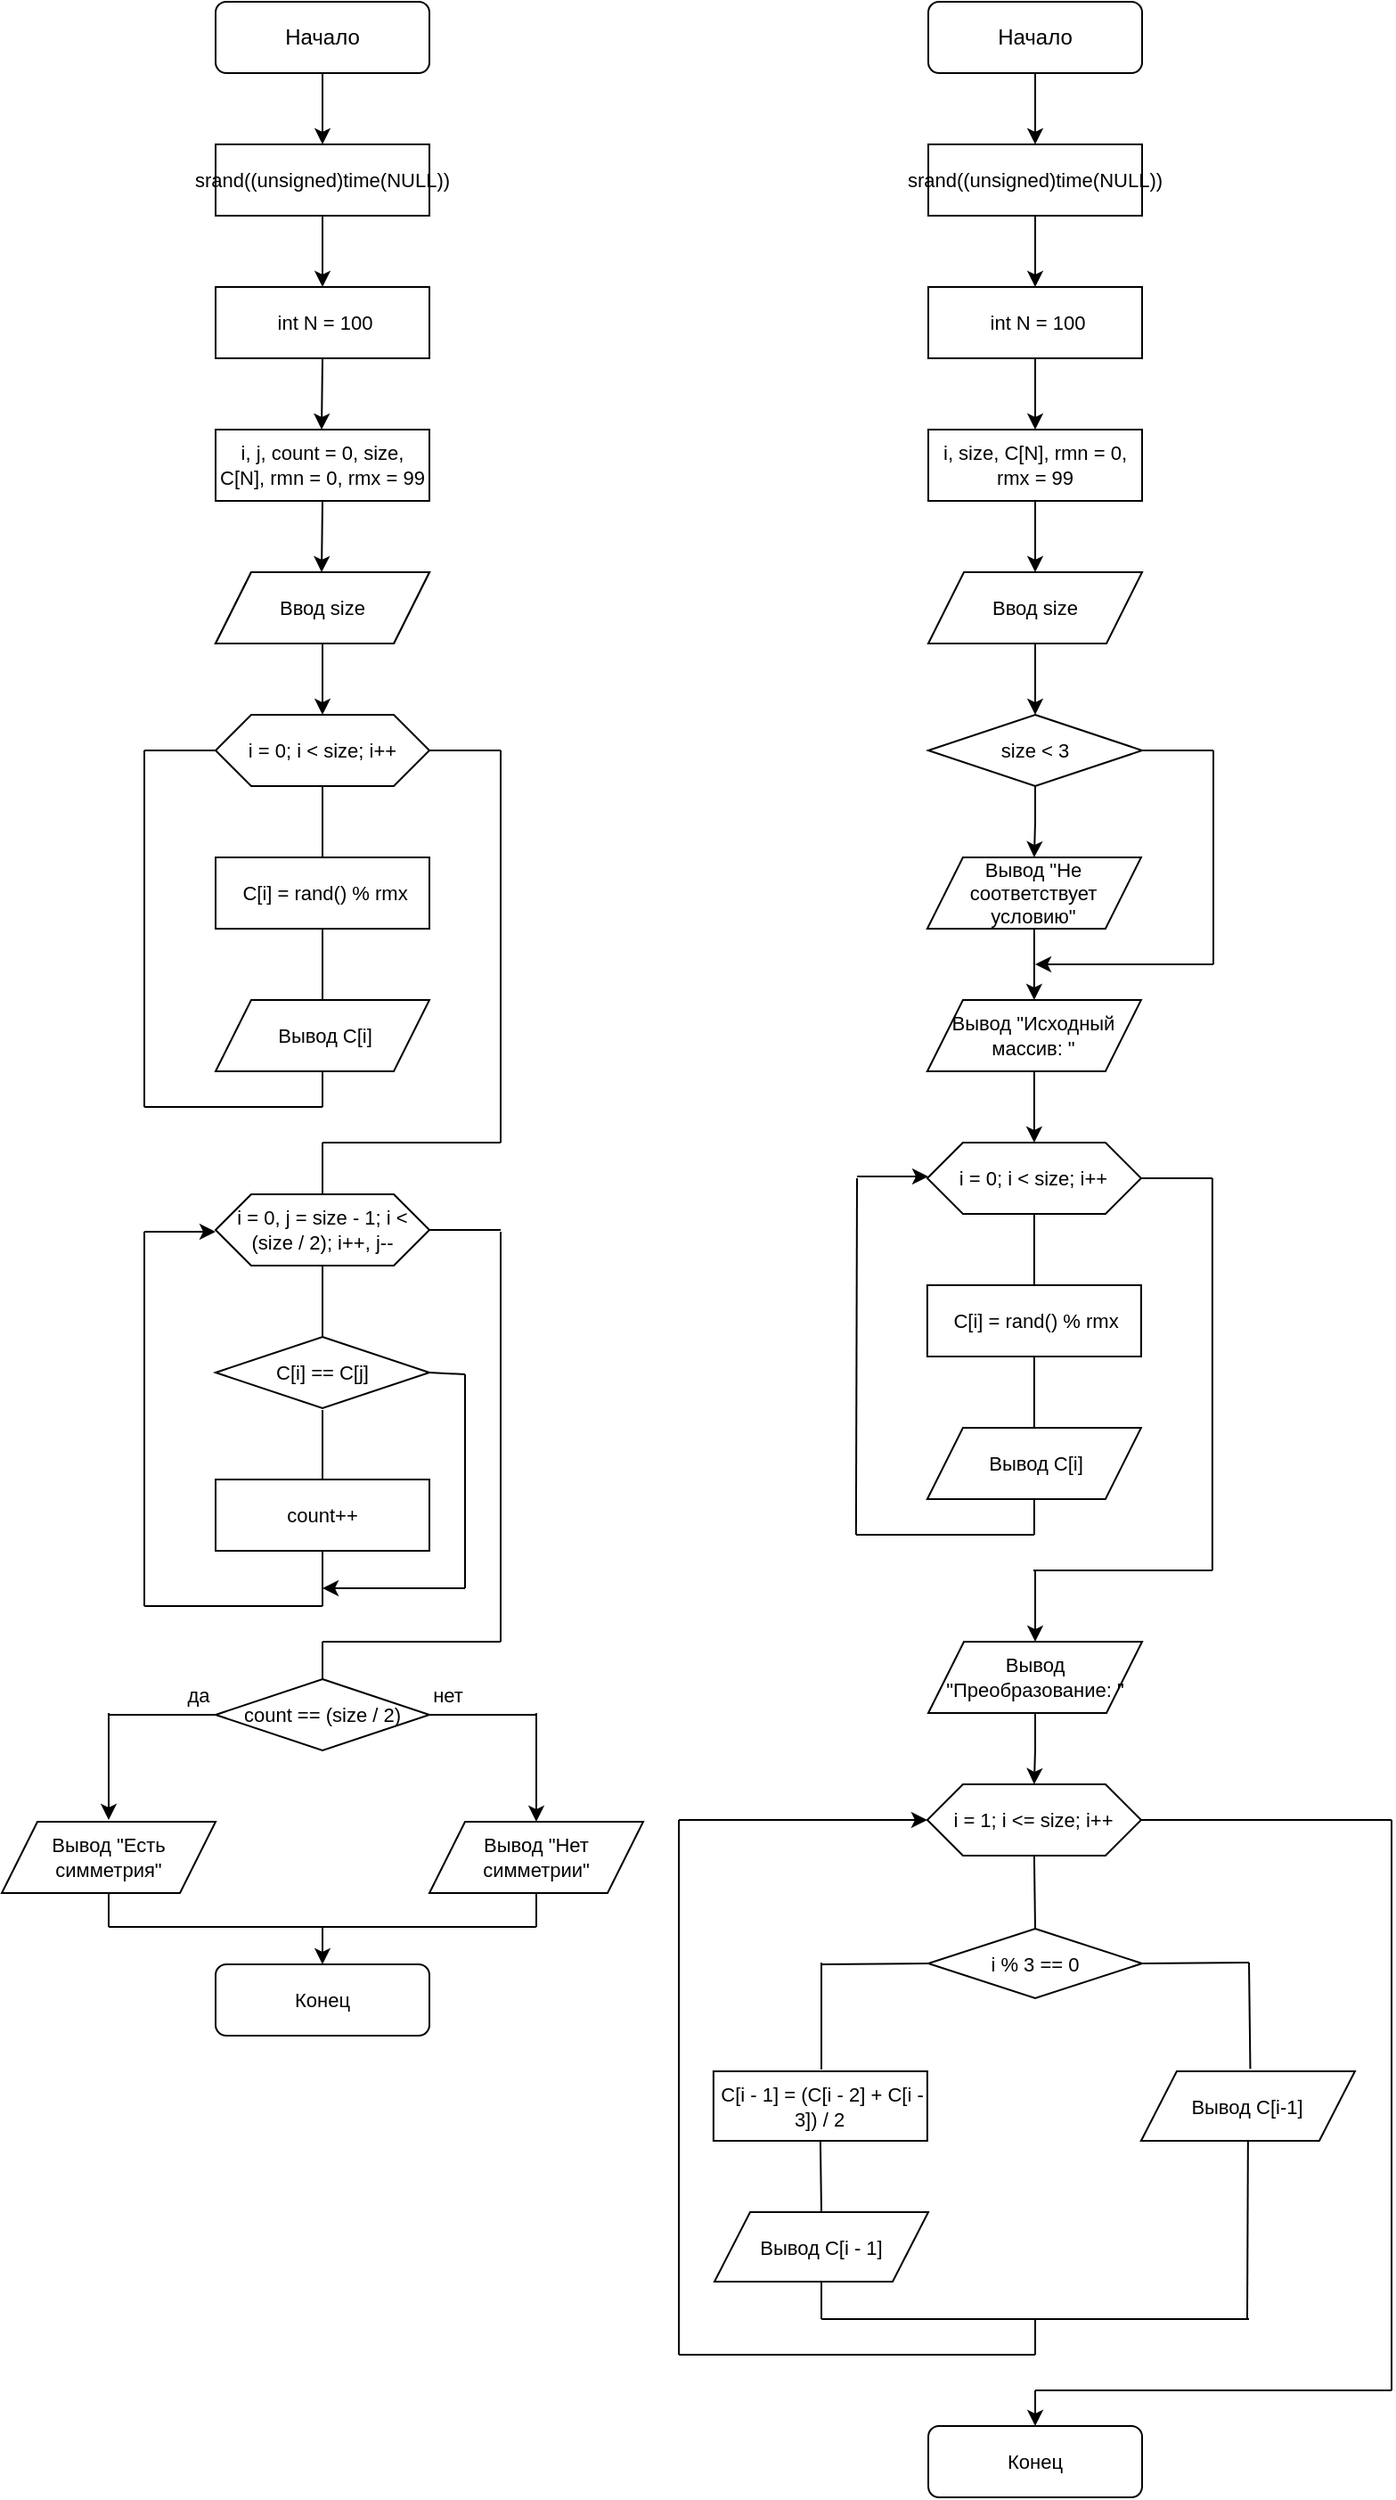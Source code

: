 <mxfile version="20.2.3" type="device"><diagram id="C5RBs43oDa-KdzZeNtuy" name="Page-1"><mxGraphModel dx="1955" dy="1348" grid="1" gridSize="10" guides="1" tooltips="1" connect="1" arrows="1" fold="1" page="1" pageScale="1" pageWidth="827" pageHeight="1169" math="0" shadow="0"><root><mxCell id="WIyWlLk6GJQsqaUBKTNV-0"/><mxCell id="WIyWlLk6GJQsqaUBKTNV-1" parent="WIyWlLk6GJQsqaUBKTNV-0"/><mxCell id="FOZufsqzIyTVOdqUhgs0-3" style="edgeStyle=orthogonalEdgeStyle;rounded=0;orthogonalLoop=1;jettySize=auto;html=1;exitX=0.5;exitY=1;exitDx=0;exitDy=0;entryX=0.5;entryY=0;entryDx=0;entryDy=0;fontSize=11;" parent="WIyWlLk6GJQsqaUBKTNV-1" source="FOZufsqzIyTVOdqUhgs0-0" target="FOZufsqzIyTVOdqUhgs0-1" edge="1"><mxGeometry relative="1" as="geometry"/></mxCell><mxCell id="FOZufsqzIyTVOdqUhgs0-0" value="Начало" style="rounded=1;whiteSpace=wrap;html=1;" parent="WIyWlLk6GJQsqaUBKTNV-1" vertex="1"><mxGeometry x="160" y="40" width="120" height="40" as="geometry"/></mxCell><mxCell id="FOZufsqzIyTVOdqUhgs0-2" style="edgeStyle=orthogonalEdgeStyle;rounded=0;orthogonalLoop=1;jettySize=auto;html=1;exitX=0.5;exitY=1;exitDx=0;exitDy=0;fontSize=11;" parent="WIyWlLk6GJQsqaUBKTNV-1" source="FOZufsqzIyTVOdqUhgs0-1" edge="1"><mxGeometry relative="1" as="geometry"><mxPoint x="220" y="200" as="targetPoint"/></mxGeometry></mxCell><mxCell id="FOZufsqzIyTVOdqUhgs0-1" value="&lt;div style=&quot;text-align: justify; font-size: 11px;&quot;&gt;&lt;font style=&quot;font-size: 11px;&quot;&gt;&amp;nbsp; &amp;nbsp; &lt;/font&gt;&lt;font style=&quot;font-size: 11px;&quot;&gt;srand((unsigned)time(NULL))&lt;/font&gt;&lt;/div&gt;&lt;div style=&quot;text-align: justify; font-size: 11px;&quot;&gt;&lt;br&gt;&lt;/div&gt;" style="rounded=0;whiteSpace=wrap;html=1;" parent="WIyWlLk6GJQsqaUBKTNV-1" vertex="1"><mxGeometry x="160" y="120" width="120" height="40" as="geometry"/></mxCell><mxCell id="FOZufsqzIyTVOdqUhgs0-6" style="edgeStyle=orthogonalEdgeStyle;rounded=0;orthogonalLoop=1;jettySize=auto;html=1;exitX=0.5;exitY=1;exitDx=0;exitDy=0;fontSize=11;" parent="WIyWlLk6GJQsqaUBKTNV-1" source="FOZufsqzIyTVOdqUhgs0-5" edge="1"><mxGeometry relative="1" as="geometry"><mxPoint x="219.5" y="280" as="targetPoint"/></mxGeometry></mxCell><mxCell id="FOZufsqzIyTVOdqUhgs0-5" value="&amp;nbsp;int N = 100" style="rounded=0;whiteSpace=wrap;html=1;fontSize=11;" parent="WIyWlLk6GJQsqaUBKTNV-1" vertex="1"><mxGeometry x="160" y="200" width="120" height="40" as="geometry"/></mxCell><mxCell id="FOZufsqzIyTVOdqUhgs0-8" style="edgeStyle=orthogonalEdgeStyle;rounded=0;orthogonalLoop=1;jettySize=auto;html=1;exitX=0.5;exitY=1;exitDx=0;exitDy=0;fontSize=11;" parent="WIyWlLk6GJQsqaUBKTNV-1" source="FOZufsqzIyTVOdqUhgs0-7" edge="1"><mxGeometry relative="1" as="geometry"><mxPoint x="219.5" y="360" as="targetPoint"/></mxGeometry></mxCell><mxCell id="FOZufsqzIyTVOdqUhgs0-7" value="i, j, count = 0, size, C[N], rmn = 0, rmx = 99" style="rounded=0;whiteSpace=wrap;html=1;fontSize=11;" parent="WIyWlLk6GJQsqaUBKTNV-1" vertex="1"><mxGeometry x="160" y="280" width="120" height="40" as="geometry"/></mxCell><mxCell id="FOZufsqzIyTVOdqUhgs0-12" style="edgeStyle=orthogonalEdgeStyle;rounded=0;orthogonalLoop=1;jettySize=auto;html=1;exitX=0.5;exitY=1;exitDx=0;exitDy=0;fontSize=11;" parent="WIyWlLk6GJQsqaUBKTNV-1" source="FOZufsqzIyTVOdqUhgs0-11" edge="1"><mxGeometry relative="1" as="geometry"><mxPoint x="220" y="440" as="targetPoint"/></mxGeometry></mxCell><mxCell id="FOZufsqzIyTVOdqUhgs0-11" value="Ввод size" style="shape=parallelogram;perimeter=parallelogramPerimeter;whiteSpace=wrap;html=1;fixedSize=1;fontSize=11;" parent="WIyWlLk6GJQsqaUBKTNV-1" vertex="1"><mxGeometry x="160" y="360" width="120" height="40" as="geometry"/></mxCell><mxCell id="FOZufsqzIyTVOdqUhgs0-13" value="i = 0; i &amp;lt; size; i++" style="shape=hexagon;perimeter=hexagonPerimeter2;whiteSpace=wrap;html=1;fixedSize=1;fontSize=11;" parent="WIyWlLk6GJQsqaUBKTNV-1" vertex="1"><mxGeometry x="160" y="440" width="120" height="40" as="geometry"/></mxCell><mxCell id="FOZufsqzIyTVOdqUhgs0-14" value="&amp;nbsp;C[i] = rand() % rmx" style="rounded=0;whiteSpace=wrap;html=1;fontSize=11;" parent="WIyWlLk6GJQsqaUBKTNV-1" vertex="1"><mxGeometry x="160" y="520" width="120" height="40" as="geometry"/></mxCell><mxCell id="FOZufsqzIyTVOdqUhgs0-15" value="&amp;nbsp;Вывод C[i]" style="shape=parallelogram;perimeter=parallelogramPerimeter;whiteSpace=wrap;html=1;fixedSize=1;fontSize=11;" parent="WIyWlLk6GJQsqaUBKTNV-1" vertex="1"><mxGeometry x="160" y="600" width="120" height="40" as="geometry"/></mxCell><mxCell id="FOZufsqzIyTVOdqUhgs0-16" value="i = 0, j = size - 1; i &amp;lt; (size / 2); i++, j--" style="shape=hexagon;perimeter=hexagonPerimeter2;whiteSpace=wrap;html=1;fixedSize=1;fontSize=11;" parent="WIyWlLk6GJQsqaUBKTNV-1" vertex="1"><mxGeometry x="160" y="709" width="120" height="40" as="geometry"/></mxCell><mxCell id="FOZufsqzIyTVOdqUhgs0-17" value="C[i] == C[j]" style="rhombus;whiteSpace=wrap;html=1;fontSize=11;" parent="WIyWlLk6GJQsqaUBKTNV-1" vertex="1"><mxGeometry x="160" y="789" width="120" height="40" as="geometry"/></mxCell><mxCell id="FOZufsqzIyTVOdqUhgs0-18" value="count++" style="rounded=0;whiteSpace=wrap;html=1;fontSize=11;" parent="WIyWlLk6GJQsqaUBKTNV-1" vertex="1"><mxGeometry x="160" y="869" width="120" height="40" as="geometry"/></mxCell><mxCell id="FOZufsqzIyTVOdqUhgs0-19" value="count == (size / 2)" style="rhombus;whiteSpace=wrap;html=1;fontSize=11;" parent="WIyWlLk6GJQsqaUBKTNV-1" vertex="1"><mxGeometry x="160" y="981" width="120" height="40" as="geometry"/></mxCell><mxCell id="FOZufsqzIyTVOdqUhgs0-20" value="Вывод &quot;Нет симметрии&quot;" style="shape=parallelogram;perimeter=parallelogramPerimeter;whiteSpace=wrap;html=1;fixedSize=1;fontSize=11;" parent="WIyWlLk6GJQsqaUBKTNV-1" vertex="1"><mxGeometry x="280" y="1061" width="120" height="40" as="geometry"/></mxCell><mxCell id="FOZufsqzIyTVOdqUhgs0-21" value="Вывод &quot;Есть симметрия&quot;" style="shape=parallelogram;perimeter=parallelogramPerimeter;whiteSpace=wrap;html=1;fixedSize=1;fontSize=11;" parent="WIyWlLk6GJQsqaUBKTNV-1" vertex="1"><mxGeometry x="40" y="1061" width="120" height="40" as="geometry"/></mxCell><mxCell id="FOZufsqzIyTVOdqUhgs0-22" value="Конец" style="rounded=1;whiteSpace=wrap;html=1;fontSize=11;" parent="WIyWlLk6GJQsqaUBKTNV-1" vertex="1"><mxGeometry x="160" y="1141" width="120" height="40" as="geometry"/></mxCell><mxCell id="FOZufsqzIyTVOdqUhgs0-24" value="" style="endArrow=none;html=1;rounded=0;fontSize=11;exitX=0;exitY=0.5;exitDx=0;exitDy=0;" parent="WIyWlLk6GJQsqaUBKTNV-1" source="FOZufsqzIyTVOdqUhgs0-13" edge="1"><mxGeometry width="50" height="50" relative="1" as="geometry"><mxPoint x="390" y="710" as="sourcePoint"/><mxPoint x="120" y="460" as="targetPoint"/></mxGeometry></mxCell><mxCell id="FOZufsqzIyTVOdqUhgs0-25" value="" style="endArrow=none;html=1;rounded=0;fontSize=11;" parent="WIyWlLk6GJQsqaUBKTNV-1" edge="1"><mxGeometry width="50" height="50" relative="1" as="geometry"><mxPoint x="120" y="660" as="sourcePoint"/><mxPoint x="120" y="460" as="targetPoint"/></mxGeometry></mxCell><mxCell id="FOZufsqzIyTVOdqUhgs0-26" value="" style="endArrow=none;html=1;rounded=0;fontSize=11;" parent="WIyWlLk6GJQsqaUBKTNV-1" edge="1"><mxGeometry width="50" height="50" relative="1" as="geometry"><mxPoint x="120" y="660" as="sourcePoint"/><mxPoint x="220" y="660" as="targetPoint"/></mxGeometry></mxCell><mxCell id="FOZufsqzIyTVOdqUhgs0-27" value="" style="endArrow=none;html=1;rounded=0;fontSize=11;entryX=0.5;entryY=1;entryDx=0;entryDy=0;" parent="WIyWlLk6GJQsqaUBKTNV-1" target="FOZufsqzIyTVOdqUhgs0-15" edge="1"><mxGeometry width="50" height="50" relative="1" as="geometry"><mxPoint x="220" y="660" as="sourcePoint"/><mxPoint x="440" y="660" as="targetPoint"/></mxGeometry></mxCell><mxCell id="FOZufsqzIyTVOdqUhgs0-28" value="" style="endArrow=none;html=1;rounded=0;fontSize=11;entryX=0.5;entryY=1;entryDx=0;entryDy=0;exitX=0.5;exitY=0;exitDx=0;exitDy=0;" parent="WIyWlLk6GJQsqaUBKTNV-1" source="FOZufsqzIyTVOdqUhgs0-15" target="FOZufsqzIyTVOdqUhgs0-14" edge="1"><mxGeometry width="50" height="50" relative="1" as="geometry"><mxPoint x="390" y="710" as="sourcePoint"/><mxPoint x="440" y="660" as="targetPoint"/></mxGeometry></mxCell><mxCell id="FOZufsqzIyTVOdqUhgs0-29" value="" style="endArrow=none;html=1;rounded=0;fontSize=11;entryX=0.5;entryY=1;entryDx=0;entryDy=0;exitX=0.5;exitY=0;exitDx=0;exitDy=0;" parent="WIyWlLk6GJQsqaUBKTNV-1" source="FOZufsqzIyTVOdqUhgs0-14" target="FOZufsqzIyTVOdqUhgs0-13" edge="1"><mxGeometry width="50" height="50" relative="1" as="geometry"><mxPoint x="390" y="710" as="sourcePoint"/><mxPoint x="440" y="660" as="targetPoint"/></mxGeometry></mxCell><mxCell id="FOZufsqzIyTVOdqUhgs0-30" value="" style="endArrow=none;html=1;rounded=0;fontSize=11;entryX=1;entryY=0.5;entryDx=0;entryDy=0;" parent="WIyWlLk6GJQsqaUBKTNV-1" target="FOZufsqzIyTVOdqUhgs0-13" edge="1"><mxGeometry width="50" height="50" relative="1" as="geometry"><mxPoint x="320" y="460" as="sourcePoint"/><mxPoint x="440" y="660" as="targetPoint"/></mxGeometry></mxCell><mxCell id="FOZufsqzIyTVOdqUhgs0-31" value="" style="endArrow=none;html=1;rounded=0;fontSize=11;" parent="WIyWlLk6GJQsqaUBKTNV-1" edge="1"><mxGeometry width="50" height="50" relative="1" as="geometry"><mxPoint x="320" y="680" as="sourcePoint"/><mxPoint x="320" y="460" as="targetPoint"/></mxGeometry></mxCell><mxCell id="FOZufsqzIyTVOdqUhgs0-32" value="" style="endArrow=none;html=1;rounded=0;fontSize=11;" parent="WIyWlLk6GJQsqaUBKTNV-1" edge="1"><mxGeometry width="50" height="50" relative="1" as="geometry"><mxPoint x="320" y="680" as="sourcePoint"/><mxPoint x="220" y="680" as="targetPoint"/></mxGeometry></mxCell><mxCell id="FOZufsqzIyTVOdqUhgs0-33" value="" style="endArrow=none;html=1;rounded=0;fontSize=11;exitX=0.5;exitY=0;exitDx=0;exitDy=0;" parent="WIyWlLk6GJQsqaUBKTNV-1" source="FOZufsqzIyTVOdqUhgs0-16" edge="1"><mxGeometry width="50" height="50" relative="1" as="geometry"><mxPoint x="390" y="670" as="sourcePoint"/><mxPoint x="220" y="680" as="targetPoint"/></mxGeometry></mxCell><mxCell id="FOZufsqzIyTVOdqUhgs0-34" value="" style="endArrow=none;html=1;rounded=0;fontSize=11;entryX=0.5;entryY=1;entryDx=0;entryDy=0;exitX=0.5;exitY=0;exitDx=0;exitDy=0;" parent="WIyWlLk6GJQsqaUBKTNV-1" source="FOZufsqzIyTVOdqUhgs0-17" target="FOZufsqzIyTVOdqUhgs0-16" edge="1"><mxGeometry width="50" height="50" relative="1" as="geometry"><mxPoint x="390" y="1050" as="sourcePoint"/><mxPoint x="440" y="1000" as="targetPoint"/></mxGeometry></mxCell><mxCell id="FOZufsqzIyTVOdqUhgs0-35" value="" style="endArrow=none;html=1;rounded=0;fontSize=11;exitX=0.5;exitY=0;exitDx=0;exitDy=0;" parent="WIyWlLk6GJQsqaUBKTNV-1" source="FOZufsqzIyTVOdqUhgs0-18" edge="1"><mxGeometry width="50" height="50" relative="1" as="geometry"><mxPoint x="390" y="920" as="sourcePoint"/><mxPoint x="220" y="830" as="targetPoint"/></mxGeometry></mxCell><mxCell id="FOZufsqzIyTVOdqUhgs0-37" value="" style="endArrow=none;html=1;rounded=0;fontSize=11;" parent="WIyWlLk6GJQsqaUBKTNV-1" edge="1"><mxGeometry width="50" height="50" relative="1" as="geometry"><mxPoint x="120" y="940" as="sourcePoint"/><mxPoint x="120" y="730" as="targetPoint"/></mxGeometry></mxCell><mxCell id="FOZufsqzIyTVOdqUhgs0-38" value="" style="endArrow=none;html=1;rounded=0;fontSize=11;" parent="WIyWlLk6GJQsqaUBKTNV-1" edge="1"><mxGeometry width="50" height="50" relative="1" as="geometry"><mxPoint x="120" y="940" as="sourcePoint"/><mxPoint x="220" y="940" as="targetPoint"/></mxGeometry></mxCell><mxCell id="FOZufsqzIyTVOdqUhgs0-40" value="" style="endArrow=none;html=1;rounded=0;fontSize=11;entryX=0.5;entryY=1;entryDx=0;entryDy=0;" parent="WIyWlLk6GJQsqaUBKTNV-1" target="FOZufsqzIyTVOdqUhgs0-18" edge="1"><mxGeometry width="50" height="50" relative="1" as="geometry"><mxPoint x="220" y="940" as="sourcePoint"/><mxPoint x="440" y="870" as="targetPoint"/></mxGeometry></mxCell><mxCell id="FOZufsqzIyTVOdqUhgs0-41" value="" style="endArrow=none;html=1;rounded=0;fontSize=11;entryX=1;entryY=0.5;entryDx=0;entryDy=0;" parent="WIyWlLk6GJQsqaUBKTNV-1" target="FOZufsqzIyTVOdqUhgs0-16" edge="1"><mxGeometry width="50" height="50" relative="1" as="geometry"><mxPoint x="320" y="729" as="sourcePoint"/><mxPoint x="440" y="870" as="targetPoint"/></mxGeometry></mxCell><mxCell id="FOZufsqzIyTVOdqUhgs0-42" value="" style="endArrow=none;html=1;rounded=0;fontSize=11;" parent="WIyWlLk6GJQsqaUBKTNV-1" edge="1"><mxGeometry width="50" height="50" relative="1" as="geometry"><mxPoint x="320" y="960" as="sourcePoint"/><mxPoint x="320" y="730" as="targetPoint"/></mxGeometry></mxCell><mxCell id="FOZufsqzIyTVOdqUhgs0-43" value="" style="endArrow=none;html=1;rounded=0;fontSize=11;" parent="WIyWlLk6GJQsqaUBKTNV-1" edge="1"><mxGeometry width="50" height="50" relative="1" as="geometry"><mxPoint x="320" y="960" as="sourcePoint"/><mxPoint x="220" y="960" as="targetPoint"/></mxGeometry></mxCell><mxCell id="FOZufsqzIyTVOdqUhgs0-44" value="" style="endArrow=none;html=1;rounded=0;fontSize=11;exitX=0.5;exitY=0;exitDx=0;exitDy=0;" parent="WIyWlLk6GJQsqaUBKTNV-1" source="FOZufsqzIyTVOdqUhgs0-19" edge="1"><mxGeometry width="50" height="50" relative="1" as="geometry"><mxPoint x="390" y="920" as="sourcePoint"/><mxPoint x="220" y="960" as="targetPoint"/></mxGeometry></mxCell><mxCell id="FOZufsqzIyTVOdqUhgs0-46" value="" style="endArrow=none;html=1;rounded=0;fontSize=11;exitX=1;exitY=0.5;exitDx=0;exitDy=0;" parent="WIyWlLk6GJQsqaUBKTNV-1" source="FOZufsqzIyTVOdqUhgs0-17" edge="1"><mxGeometry width="50" height="50" relative="1" as="geometry"><mxPoint x="230" y="780" as="sourcePoint"/><mxPoint x="300" y="810" as="targetPoint"/></mxGeometry></mxCell><mxCell id="FOZufsqzIyTVOdqUhgs0-47" value="" style="endArrow=none;html=1;rounded=0;fontSize=11;" parent="WIyWlLk6GJQsqaUBKTNV-1" edge="1"><mxGeometry width="50" height="50" relative="1" as="geometry"><mxPoint x="300" y="930" as="sourcePoint"/><mxPoint x="300" y="810" as="targetPoint"/></mxGeometry></mxCell><mxCell id="FOZufsqzIyTVOdqUhgs0-48" value="" style="endArrow=classic;html=1;rounded=0;fontSize=11;" parent="WIyWlLk6GJQsqaUBKTNV-1" edge="1"><mxGeometry width="50" height="50" relative="1" as="geometry"><mxPoint x="300" y="930" as="sourcePoint"/><mxPoint x="220" y="930" as="targetPoint"/></mxGeometry></mxCell><mxCell id="FOZufsqzIyTVOdqUhgs0-49" value="" style="endArrow=none;html=1;rounded=0;fontSize=11;exitX=0;exitY=0.5;exitDx=0;exitDy=0;" parent="WIyWlLk6GJQsqaUBKTNV-1" source="FOZufsqzIyTVOdqUhgs0-19" edge="1"><mxGeometry width="50" height="50" relative="1" as="geometry"><mxPoint x="20" y="970" as="sourcePoint"/><mxPoint x="100" y="1001" as="targetPoint"/></mxGeometry></mxCell><mxCell id="FOZufsqzIyTVOdqUhgs0-50" value="" style="endArrow=classic;html=1;rounded=0;fontSize=11;" parent="WIyWlLk6GJQsqaUBKTNV-1" edge="1"><mxGeometry width="50" height="50" relative="1" as="geometry"><mxPoint x="100" y="1000" as="sourcePoint"/><mxPoint x="100" y="1060" as="targetPoint"/></mxGeometry></mxCell><mxCell id="FOZufsqzIyTVOdqUhgs0-51" value="" style="endArrow=none;html=1;rounded=0;fontSize=11;exitX=1;exitY=0.5;exitDx=0;exitDy=0;" parent="WIyWlLk6GJQsqaUBKTNV-1" source="FOZufsqzIyTVOdqUhgs0-19" edge="1"><mxGeometry width="50" height="50" relative="1" as="geometry"><mxPoint x="20" y="970" as="sourcePoint"/><mxPoint x="340" y="1001" as="targetPoint"/></mxGeometry></mxCell><mxCell id="FOZufsqzIyTVOdqUhgs0-52" value="" style="endArrow=classic;html=1;rounded=0;fontSize=11;entryX=0.5;entryY=0;entryDx=0;entryDy=0;" parent="WIyWlLk6GJQsqaUBKTNV-1" target="FOZufsqzIyTVOdqUhgs0-20" edge="1"><mxGeometry width="50" height="50" relative="1" as="geometry"><mxPoint x="340" y="1000" as="sourcePoint"/><mxPoint x="70" y="920" as="targetPoint"/></mxGeometry></mxCell><mxCell id="FOZufsqzIyTVOdqUhgs0-53" value="" style="endArrow=none;html=1;rounded=0;fontSize=11;" parent="WIyWlLk6GJQsqaUBKTNV-1" edge="1"><mxGeometry width="50" height="50" relative="1" as="geometry"><mxPoint x="100" y="1120" as="sourcePoint"/><mxPoint x="340" y="1120" as="targetPoint"/></mxGeometry></mxCell><mxCell id="FOZufsqzIyTVOdqUhgs0-54" value="" style="endArrow=classic;html=1;rounded=0;fontSize=11;entryX=0.5;entryY=0;entryDx=0;entryDy=0;" parent="WIyWlLk6GJQsqaUBKTNV-1" target="FOZufsqzIyTVOdqUhgs0-22" edge="1"><mxGeometry width="50" height="50" relative="1" as="geometry"><mxPoint x="220" y="1120" as="sourcePoint"/><mxPoint x="70" y="920" as="targetPoint"/></mxGeometry></mxCell><mxCell id="FOZufsqzIyTVOdqUhgs0-55" value="" style="endArrow=none;html=1;rounded=0;fontSize=11;exitX=0.5;exitY=1;exitDx=0;exitDy=0;" parent="WIyWlLk6GJQsqaUBKTNV-1" source="FOZufsqzIyTVOdqUhgs0-21" edge="1"><mxGeometry width="50" height="50" relative="1" as="geometry"><mxPoint x="20" y="970" as="sourcePoint"/><mxPoint x="100" y="1120" as="targetPoint"/></mxGeometry></mxCell><mxCell id="FOZufsqzIyTVOdqUhgs0-56" value="" style="endArrow=none;html=1;rounded=0;fontSize=11;entryX=0.5;entryY=1;entryDx=0;entryDy=0;" parent="WIyWlLk6GJQsqaUBKTNV-1" target="FOZufsqzIyTVOdqUhgs0-20" edge="1"><mxGeometry width="50" height="50" relative="1" as="geometry"><mxPoint x="340" y="1120" as="sourcePoint"/><mxPoint x="70" y="920" as="targetPoint"/></mxGeometry></mxCell><mxCell id="FOZufsqzIyTVOdqUhgs0-57" value="да" style="text;html=1;align=center;verticalAlign=middle;resizable=0;points=[];autosize=1;strokeColor=none;fillColor=none;fontSize=11;" parent="WIyWlLk6GJQsqaUBKTNV-1" vertex="1"><mxGeometry x="130" y="975" width="40" height="30" as="geometry"/></mxCell><mxCell id="FOZufsqzIyTVOdqUhgs0-58" value="нет" style="text;html=1;align=center;verticalAlign=middle;resizable=0;points=[];autosize=1;strokeColor=none;fillColor=none;fontSize=11;" parent="WIyWlLk6GJQsqaUBKTNV-1" vertex="1"><mxGeometry x="270" y="975" width="40" height="30" as="geometry"/></mxCell><mxCell id="FOZufsqzIyTVOdqUhgs0-59" style="edgeStyle=orthogonalEdgeStyle;rounded=0;orthogonalLoop=1;jettySize=auto;html=1;exitX=0.5;exitY=1;exitDx=0;exitDy=0;entryX=0.5;entryY=0;entryDx=0;entryDy=0;fontSize=11;" parent="WIyWlLk6GJQsqaUBKTNV-1" source="FOZufsqzIyTVOdqUhgs0-60" target="FOZufsqzIyTVOdqUhgs0-62" edge="1"><mxGeometry relative="1" as="geometry"/></mxCell><mxCell id="FOZufsqzIyTVOdqUhgs0-60" value="Начало" style="rounded=1;whiteSpace=wrap;html=1;" parent="WIyWlLk6GJQsqaUBKTNV-1" vertex="1"><mxGeometry x="560" y="40" width="120" height="40" as="geometry"/></mxCell><mxCell id="FOZufsqzIyTVOdqUhgs0-61" style="edgeStyle=orthogonalEdgeStyle;rounded=0;orthogonalLoop=1;jettySize=auto;html=1;exitX=0.5;exitY=1;exitDx=0;exitDy=0;fontSize=11;" parent="WIyWlLk6GJQsqaUBKTNV-1" source="FOZufsqzIyTVOdqUhgs0-62" edge="1"><mxGeometry relative="1" as="geometry"><mxPoint x="620" y="200" as="targetPoint"/></mxGeometry></mxCell><mxCell id="FOZufsqzIyTVOdqUhgs0-62" value="&lt;div style=&quot;text-align: justify; font-size: 11px;&quot;&gt;&lt;font style=&quot;font-size: 11px;&quot;&gt;&amp;nbsp; &amp;nbsp; &lt;/font&gt;&lt;font style=&quot;font-size: 11px;&quot;&gt;srand((unsigned)time(NULL))&lt;/font&gt;&lt;/div&gt;&lt;div style=&quot;text-align: justify; font-size: 11px;&quot;&gt;&lt;br&gt;&lt;/div&gt;" style="rounded=0;whiteSpace=wrap;html=1;" parent="WIyWlLk6GJQsqaUBKTNV-1" vertex="1"><mxGeometry x="560" y="120" width="120" height="40" as="geometry"/></mxCell><mxCell id="FOZufsqzIyTVOdqUhgs0-97" style="edgeStyle=orthogonalEdgeStyle;rounded=0;orthogonalLoop=1;jettySize=auto;html=1;exitX=0.5;exitY=1;exitDx=0;exitDy=0;entryX=0.5;entryY=0;entryDx=0;entryDy=0;fontSize=11;" parent="WIyWlLk6GJQsqaUBKTNV-1" source="FOZufsqzIyTVOdqUhgs0-63" target="FOZufsqzIyTVOdqUhgs0-64" edge="1"><mxGeometry relative="1" as="geometry"/></mxCell><mxCell id="FOZufsqzIyTVOdqUhgs0-63" value="&amp;nbsp;int N = 100" style="rounded=0;whiteSpace=wrap;html=1;fontSize=11;" parent="WIyWlLk6GJQsqaUBKTNV-1" vertex="1"><mxGeometry x="560" y="200" width="120" height="40" as="geometry"/></mxCell><mxCell id="FOZufsqzIyTVOdqUhgs0-98" style="edgeStyle=orthogonalEdgeStyle;rounded=0;orthogonalLoop=1;jettySize=auto;html=1;exitX=0.5;exitY=1;exitDx=0;exitDy=0;entryX=0.5;entryY=0;entryDx=0;entryDy=0;fontSize=11;" parent="WIyWlLk6GJQsqaUBKTNV-1" source="FOZufsqzIyTVOdqUhgs0-64" target="FOZufsqzIyTVOdqUhgs0-67" edge="1"><mxGeometry relative="1" as="geometry"/></mxCell><mxCell id="FOZufsqzIyTVOdqUhgs0-64" value="i, size, C[N], rmn = 0, rmx = 99" style="rounded=0;whiteSpace=wrap;html=1;fontSize=11;" parent="WIyWlLk6GJQsqaUBKTNV-1" vertex="1"><mxGeometry x="560" y="280" width="120" height="40" as="geometry"/></mxCell><mxCell id="FOZufsqzIyTVOdqUhgs0-66" value="Ввод size" style="shape=parallelogram;perimeter=parallelogramPerimeter;whiteSpace=wrap;html=1;fixedSize=1;fontSize=11;" parent="WIyWlLk6GJQsqaUBKTNV-1" vertex="1"><mxGeometry x="160" y="360" width="120" height="40" as="geometry"/></mxCell><mxCell id="FOZufsqzIyTVOdqUhgs0-96" style="edgeStyle=orthogonalEdgeStyle;rounded=0;orthogonalLoop=1;jettySize=auto;html=1;exitX=0.5;exitY=1;exitDx=0;exitDy=0;entryX=0.5;entryY=0;entryDx=0;entryDy=0;fontSize=11;" parent="WIyWlLk6GJQsqaUBKTNV-1" source="FOZufsqzIyTVOdqUhgs0-67" target="FOZufsqzIyTVOdqUhgs0-80" edge="1"><mxGeometry relative="1" as="geometry"/></mxCell><mxCell id="FOZufsqzIyTVOdqUhgs0-67" value="Ввод size" style="shape=parallelogram;perimeter=parallelogramPerimeter;whiteSpace=wrap;html=1;fixedSize=1;fontSize=11;" parent="WIyWlLk6GJQsqaUBKTNV-1" vertex="1"><mxGeometry x="560" y="360" width="120" height="40" as="geometry"/></mxCell><mxCell id="FOZufsqzIyTVOdqUhgs0-68" value="i = 0; i &amp;lt; size; i++" style="shape=hexagon;perimeter=hexagonPerimeter2;whiteSpace=wrap;html=1;fixedSize=1;fontSize=11;" parent="WIyWlLk6GJQsqaUBKTNV-1" vertex="1"><mxGeometry x="559.44" y="680" width="120" height="40" as="geometry"/></mxCell><mxCell id="FOZufsqzIyTVOdqUhgs0-69" value="&amp;nbsp;C[i] = rand() % rmx" style="rounded=0;whiteSpace=wrap;html=1;fontSize=11;" parent="WIyWlLk6GJQsqaUBKTNV-1" vertex="1"><mxGeometry x="559.44" y="760" width="120" height="40" as="geometry"/></mxCell><mxCell id="FOZufsqzIyTVOdqUhgs0-70" value="&amp;nbsp;Вывод C[i]" style="shape=parallelogram;perimeter=parallelogramPerimeter;whiteSpace=wrap;html=1;fixedSize=1;fontSize=11;" parent="WIyWlLk6GJQsqaUBKTNV-1" vertex="1"><mxGeometry x="559.44" y="840" width="120" height="40" as="geometry"/></mxCell><mxCell id="FOZufsqzIyTVOdqUhgs0-72" value="" style="endArrow=none;html=1;rounded=0;fontSize=11;" parent="WIyWlLk6GJQsqaUBKTNV-1" edge="1"><mxGeometry width="50" height="50" relative="1" as="geometry"><mxPoint x="519.44" y="900.0" as="sourcePoint"/><mxPoint x="520" y="700" as="targetPoint"/></mxGeometry></mxCell><mxCell id="FOZufsqzIyTVOdqUhgs0-73" value="" style="endArrow=none;html=1;rounded=0;fontSize=11;" parent="WIyWlLk6GJQsqaUBKTNV-1" edge="1"><mxGeometry width="50" height="50" relative="1" as="geometry"><mxPoint x="519.44" y="900.0" as="sourcePoint"/><mxPoint x="619.44" y="900.0" as="targetPoint"/></mxGeometry></mxCell><mxCell id="FOZufsqzIyTVOdqUhgs0-74" value="" style="endArrow=none;html=1;rounded=0;fontSize=11;entryX=0.5;entryY=1;entryDx=0;entryDy=0;" parent="WIyWlLk6GJQsqaUBKTNV-1" target="FOZufsqzIyTVOdqUhgs0-70" edge="1"><mxGeometry width="50" height="50" relative="1" as="geometry"><mxPoint x="619.44" y="900.0" as="sourcePoint"/><mxPoint x="839.44" y="900" as="targetPoint"/></mxGeometry></mxCell><mxCell id="FOZufsqzIyTVOdqUhgs0-75" value="" style="endArrow=none;html=1;rounded=0;fontSize=11;entryX=0.5;entryY=1;entryDx=0;entryDy=0;exitX=0.5;exitY=0;exitDx=0;exitDy=0;" parent="WIyWlLk6GJQsqaUBKTNV-1" source="FOZufsqzIyTVOdqUhgs0-70" target="FOZufsqzIyTVOdqUhgs0-69" edge="1"><mxGeometry width="50" height="50" relative="1" as="geometry"><mxPoint x="789.44" y="950" as="sourcePoint"/><mxPoint x="839.44" y="900" as="targetPoint"/></mxGeometry></mxCell><mxCell id="FOZufsqzIyTVOdqUhgs0-76" value="" style="endArrow=none;html=1;rounded=0;fontSize=11;entryX=0.5;entryY=1;entryDx=0;entryDy=0;exitX=0.5;exitY=0;exitDx=0;exitDy=0;" parent="WIyWlLk6GJQsqaUBKTNV-1" source="FOZufsqzIyTVOdqUhgs0-69" target="FOZufsqzIyTVOdqUhgs0-68" edge="1"><mxGeometry width="50" height="50" relative="1" as="geometry"><mxPoint x="789.44" y="950" as="sourcePoint"/><mxPoint x="839.44" y="900" as="targetPoint"/></mxGeometry></mxCell><mxCell id="FOZufsqzIyTVOdqUhgs0-77" value="" style="endArrow=none;html=1;rounded=0;fontSize=11;entryX=1;entryY=0.5;entryDx=0;entryDy=0;" parent="WIyWlLk6GJQsqaUBKTNV-1" target="FOZufsqzIyTVOdqUhgs0-68" edge="1"><mxGeometry width="50" height="50" relative="1" as="geometry"><mxPoint x="719.44" y="700" as="sourcePoint"/><mxPoint x="839.44" y="900" as="targetPoint"/></mxGeometry></mxCell><mxCell id="FOZufsqzIyTVOdqUhgs0-78" value="" style="endArrow=none;html=1;rounded=0;fontSize=11;" parent="WIyWlLk6GJQsqaUBKTNV-1" edge="1"><mxGeometry width="50" height="50" relative="1" as="geometry"><mxPoint x="719.44" y="920.0" as="sourcePoint"/><mxPoint x="719.44" y="700" as="targetPoint"/></mxGeometry></mxCell><mxCell id="FOZufsqzIyTVOdqUhgs0-79" value="" style="endArrow=none;html=1;rounded=0;fontSize=11;" parent="WIyWlLk6GJQsqaUBKTNV-1" edge="1"><mxGeometry width="50" height="50" relative="1" as="geometry"><mxPoint x="719.44" y="920.0" as="sourcePoint"/><mxPoint x="619" y="920" as="targetPoint"/></mxGeometry></mxCell><mxCell id="FOZufsqzIyTVOdqUhgs0-93" style="edgeStyle=orthogonalEdgeStyle;rounded=0;orthogonalLoop=1;jettySize=auto;html=1;exitX=0.5;exitY=1;exitDx=0;exitDy=0;entryX=0.5;entryY=0;entryDx=0;entryDy=0;fontSize=11;" parent="WIyWlLk6GJQsqaUBKTNV-1" source="FOZufsqzIyTVOdqUhgs0-80" target="FOZufsqzIyTVOdqUhgs0-81" edge="1"><mxGeometry relative="1" as="geometry"/></mxCell><mxCell id="FOZufsqzIyTVOdqUhgs0-80" value="size &amp;lt; 3" style="rhombus;whiteSpace=wrap;html=1;fontSize=11;" parent="WIyWlLk6GJQsqaUBKTNV-1" vertex="1"><mxGeometry x="560" y="440" width="120" height="40" as="geometry"/></mxCell><mxCell id="FOZufsqzIyTVOdqUhgs0-94" style="edgeStyle=orthogonalEdgeStyle;rounded=0;orthogonalLoop=1;jettySize=auto;html=1;exitX=0.5;exitY=1;exitDx=0;exitDy=0;entryX=0.5;entryY=0;entryDx=0;entryDy=0;fontSize=11;" parent="WIyWlLk6GJQsqaUBKTNV-1" source="FOZufsqzIyTVOdqUhgs0-81" target="FOZufsqzIyTVOdqUhgs0-92" edge="1"><mxGeometry relative="1" as="geometry"/></mxCell><mxCell id="FOZufsqzIyTVOdqUhgs0-81" value="Вывод &quot;Не соответствует условию&quot;" style="shape=parallelogram;perimeter=parallelogramPerimeter;whiteSpace=wrap;html=1;fixedSize=1;fontSize=11;" parent="WIyWlLk6GJQsqaUBKTNV-1" vertex="1"><mxGeometry x="559.44" y="520" width="120" height="40" as="geometry"/></mxCell><mxCell id="FOZufsqzIyTVOdqUhgs0-105" style="edgeStyle=orthogonalEdgeStyle;rounded=0;orthogonalLoop=1;jettySize=auto;html=1;exitX=0.5;exitY=1;exitDx=0;exitDy=0;entryX=0.5;entryY=0;entryDx=0;entryDy=0;fontSize=11;" parent="WIyWlLk6GJQsqaUBKTNV-1" source="FOZufsqzIyTVOdqUhgs0-82" target="FOZufsqzIyTVOdqUhgs0-83" edge="1"><mxGeometry relative="1" as="geometry"/></mxCell><mxCell id="FOZufsqzIyTVOdqUhgs0-82" value="Вывод &quot;Преобразование: &quot;" style="shape=parallelogram;perimeter=parallelogramPerimeter;whiteSpace=wrap;html=1;fixedSize=1;fontSize=11;" parent="WIyWlLk6GJQsqaUBKTNV-1" vertex="1"><mxGeometry x="560" y="960" width="120" height="40" as="geometry"/></mxCell><mxCell id="FOZufsqzIyTVOdqUhgs0-83" value="i = 1; i &amp;lt;= size; i++" style="shape=hexagon;perimeter=hexagonPerimeter2;whiteSpace=wrap;html=1;fixedSize=1;fontSize=11;" parent="WIyWlLk6GJQsqaUBKTNV-1" vertex="1"><mxGeometry x="559.44" y="1040" width="120" height="40" as="geometry"/></mxCell><mxCell id="FOZufsqzIyTVOdqUhgs0-87" value="i % 3 == 0" style="rhombus;whiteSpace=wrap;html=1;fontSize=11;" parent="WIyWlLk6GJQsqaUBKTNV-1" vertex="1"><mxGeometry x="560" y="1121" width="120" height="39" as="geometry"/></mxCell><mxCell id="FOZufsqzIyTVOdqUhgs0-88" value="&amp;nbsp;C[i - 1] = (C[i - 2] + C[i - 3]) / 2" style="rounded=0;whiteSpace=wrap;html=1;fontSize=11;" parent="WIyWlLk6GJQsqaUBKTNV-1" vertex="1"><mxGeometry x="439.44" y="1201" width="120" height="39" as="geometry"/></mxCell><mxCell id="FOZufsqzIyTVOdqUhgs0-89" value="Вывод C[i-1]" style="shape=parallelogram;perimeter=parallelogramPerimeter;whiteSpace=wrap;html=1;fixedSize=1;fontSize=11;" parent="WIyWlLk6GJQsqaUBKTNV-1" vertex="1"><mxGeometry x="679.44" y="1201" width="120" height="39" as="geometry"/></mxCell><mxCell id="FOZufsqzIyTVOdqUhgs0-90" value="Вывод C[i - 1]" style="shape=parallelogram;perimeter=parallelogramPerimeter;whiteSpace=wrap;html=1;fixedSize=1;fontSize=11;" parent="WIyWlLk6GJQsqaUBKTNV-1" vertex="1"><mxGeometry x="440.0" y="1280" width="120" height="39" as="geometry"/></mxCell><mxCell id="FOZufsqzIyTVOdqUhgs0-91" value="Конец" style="rounded=1;whiteSpace=wrap;html=1;fontSize=11;" parent="WIyWlLk6GJQsqaUBKTNV-1" vertex="1"><mxGeometry x="560" y="1400" width="120" height="40" as="geometry"/></mxCell><mxCell id="FOZufsqzIyTVOdqUhgs0-95" style="edgeStyle=orthogonalEdgeStyle;rounded=0;orthogonalLoop=1;jettySize=auto;html=1;exitX=0.5;exitY=1;exitDx=0;exitDy=0;entryX=0.5;entryY=0;entryDx=0;entryDy=0;fontSize=11;" parent="WIyWlLk6GJQsqaUBKTNV-1" source="FOZufsqzIyTVOdqUhgs0-92" target="FOZufsqzIyTVOdqUhgs0-68" edge="1"><mxGeometry relative="1" as="geometry"/></mxCell><mxCell id="FOZufsqzIyTVOdqUhgs0-92" value="Вывод&amp;nbsp;&quot;Исходный массив: &quot;" style="shape=parallelogram;perimeter=parallelogramPerimeter;whiteSpace=wrap;html=1;fixedSize=1;fontSize=11;" parent="WIyWlLk6GJQsqaUBKTNV-1" vertex="1"><mxGeometry x="559.44" y="600" width="120" height="40" as="geometry"/></mxCell><mxCell id="FOZufsqzIyTVOdqUhgs0-99" value="" style="endArrow=none;html=1;rounded=0;fontSize=11;entryX=1;entryY=0.5;entryDx=0;entryDy=0;" parent="WIyWlLk6GJQsqaUBKTNV-1" target="FOZufsqzIyTVOdqUhgs0-80" edge="1"><mxGeometry width="50" height="50" relative="1" as="geometry"><mxPoint x="720" y="460" as="sourcePoint"/><mxPoint x="500" y="620" as="targetPoint"/></mxGeometry></mxCell><mxCell id="FOZufsqzIyTVOdqUhgs0-100" value="" style="endArrow=none;html=1;rounded=0;fontSize=11;" parent="WIyWlLk6GJQsqaUBKTNV-1" edge="1"><mxGeometry width="50" height="50" relative="1" as="geometry"><mxPoint x="720" y="580" as="sourcePoint"/><mxPoint x="720" y="460" as="targetPoint"/></mxGeometry></mxCell><mxCell id="FOZufsqzIyTVOdqUhgs0-101" value="" style="endArrow=classic;html=1;rounded=0;fontSize=11;" parent="WIyWlLk6GJQsqaUBKTNV-1" edge="1"><mxGeometry width="50" height="50" relative="1" as="geometry"><mxPoint x="720" y="580" as="sourcePoint"/><mxPoint x="620" y="580" as="targetPoint"/></mxGeometry></mxCell><mxCell id="FOZufsqzIyTVOdqUhgs0-102" value="" style="endArrow=classic;html=1;rounded=0;fontSize=11;" parent="WIyWlLk6GJQsqaUBKTNV-1" edge="1"><mxGeometry width="50" height="50" relative="1" as="geometry"><mxPoint x="520" y="699" as="sourcePoint"/><mxPoint x="560" y="699" as="targetPoint"/></mxGeometry></mxCell><mxCell id="FOZufsqzIyTVOdqUhgs0-103" value="" style="endArrow=classic;html=1;rounded=0;fontSize=11;" parent="WIyWlLk6GJQsqaUBKTNV-1" edge="1"><mxGeometry width="50" height="50" relative="1" as="geometry"><mxPoint x="120" y="730" as="sourcePoint"/><mxPoint x="160" y="730" as="targetPoint"/></mxGeometry></mxCell><mxCell id="FOZufsqzIyTVOdqUhgs0-104" value="" style="endArrow=classic;html=1;rounded=0;fontSize=11;entryX=0.5;entryY=0;entryDx=0;entryDy=0;" parent="WIyWlLk6GJQsqaUBKTNV-1" target="FOZufsqzIyTVOdqUhgs0-82" edge="1"><mxGeometry width="50" height="50" relative="1" as="geometry"><mxPoint x="620" y="920" as="sourcePoint"/><mxPoint x="500" y="810" as="targetPoint"/></mxGeometry></mxCell><mxCell id="FOZufsqzIyTVOdqUhgs0-107" value="" style="endArrow=none;html=1;rounded=0;fontSize=11;entryX=0.5;entryY=1;entryDx=0;entryDy=0;exitX=0.5;exitY=0;exitDx=0;exitDy=0;" parent="WIyWlLk6GJQsqaUBKTNV-1" source="FOZufsqzIyTVOdqUhgs0-87" target="FOZufsqzIyTVOdqUhgs0-83" edge="1"><mxGeometry width="50" height="50" relative="1" as="geometry"><mxPoint x="450" y="1120" as="sourcePoint"/><mxPoint x="500" y="1070" as="targetPoint"/></mxGeometry></mxCell><mxCell id="FOZufsqzIyTVOdqUhgs0-108" value="" style="endArrow=none;html=1;rounded=0;fontSize=11;entryX=0;entryY=0.5;entryDx=0;entryDy=0;" parent="WIyWlLk6GJQsqaUBKTNV-1" target="FOZufsqzIyTVOdqUhgs0-87" edge="1"><mxGeometry width="50" height="50" relative="1" as="geometry"><mxPoint x="500" y="1141" as="sourcePoint"/><mxPoint x="500" y="1070" as="targetPoint"/></mxGeometry></mxCell><mxCell id="FOZufsqzIyTVOdqUhgs0-109" value="" style="endArrow=none;html=1;rounded=0;fontSize=11;" parent="WIyWlLk6GJQsqaUBKTNV-1" edge="1"><mxGeometry width="50" height="50" relative="1" as="geometry"><mxPoint x="500" y="1200" as="sourcePoint"/><mxPoint x="500" y="1140" as="targetPoint"/></mxGeometry></mxCell><mxCell id="FOZufsqzIyTVOdqUhgs0-110" value="" style="endArrow=none;html=1;rounded=0;fontSize=11;entryX=1;entryY=0.5;entryDx=0;entryDy=0;" parent="WIyWlLk6GJQsqaUBKTNV-1" target="FOZufsqzIyTVOdqUhgs0-87" edge="1"><mxGeometry width="50" height="50" relative="1" as="geometry"><mxPoint x="740" y="1140" as="sourcePoint"/><mxPoint x="500" y="1070" as="targetPoint"/></mxGeometry></mxCell><mxCell id="FOZufsqzIyTVOdqUhgs0-111" value="" style="endArrow=none;html=1;rounded=0;fontSize=11;exitX=0.594;exitY=-0.034;exitDx=0;exitDy=0;exitPerimeter=0;" parent="WIyWlLk6GJQsqaUBKTNV-1" edge="1"><mxGeometry width="50" height="50" relative="1" as="geometry"><mxPoint x="740.72" y="1199.674" as="sourcePoint"/><mxPoint x="740" y="1140" as="targetPoint"/></mxGeometry></mxCell><mxCell id="FOZufsqzIyTVOdqUhgs0-112" value="" style="endArrow=none;html=1;rounded=0;fontSize=11;entryX=0.5;entryY=1;entryDx=0;entryDy=0;exitX=0.5;exitY=0;exitDx=0;exitDy=0;" parent="WIyWlLk6GJQsqaUBKTNV-1" source="FOZufsqzIyTVOdqUhgs0-90" target="FOZufsqzIyTVOdqUhgs0-88" edge="1"><mxGeometry width="50" height="50" relative="1" as="geometry"><mxPoint x="450" y="1120" as="sourcePoint"/><mxPoint x="500" y="1070" as="targetPoint"/></mxGeometry></mxCell><mxCell id="FOZufsqzIyTVOdqUhgs0-113" value="" style="endArrow=none;html=1;rounded=0;fontSize=11;entryX=0.5;entryY=1;entryDx=0;entryDy=0;" parent="WIyWlLk6GJQsqaUBKTNV-1" target="FOZufsqzIyTVOdqUhgs0-90" edge="1"><mxGeometry width="50" height="50" relative="1" as="geometry"><mxPoint x="500" y="1340" as="sourcePoint"/><mxPoint x="500" y="1070" as="targetPoint"/></mxGeometry></mxCell><mxCell id="FOZufsqzIyTVOdqUhgs0-114" value="" style="endArrow=none;html=1;rounded=0;fontSize=11;" parent="WIyWlLk6GJQsqaUBKTNV-1" edge="1"><mxGeometry width="50" height="50" relative="1" as="geometry"><mxPoint x="500" y="1340" as="sourcePoint"/><mxPoint x="740" y="1340" as="targetPoint"/></mxGeometry></mxCell><mxCell id="FOZufsqzIyTVOdqUhgs0-115" value="" style="endArrow=none;html=1;rounded=0;fontSize=11;entryX=0.5;entryY=1;entryDx=0;entryDy=0;" parent="WIyWlLk6GJQsqaUBKTNV-1" target="FOZufsqzIyTVOdqUhgs0-89" edge="1"><mxGeometry width="50" height="50" relative="1" as="geometry"><mxPoint x="739" y="1340" as="sourcePoint"/><mxPoint x="500" y="1070" as="targetPoint"/></mxGeometry></mxCell><mxCell id="FOZufsqzIyTVOdqUhgs0-116" value="" style="endArrow=none;html=1;rounded=0;fontSize=11;" parent="WIyWlLk6GJQsqaUBKTNV-1" edge="1"><mxGeometry width="50" height="50" relative="1" as="geometry"><mxPoint x="620" y="1360" as="sourcePoint"/><mxPoint x="620" y="1340" as="targetPoint"/></mxGeometry></mxCell><mxCell id="FOZufsqzIyTVOdqUhgs0-117" value="" style="endArrow=none;html=1;rounded=0;fontSize=11;" parent="WIyWlLk6GJQsqaUBKTNV-1" edge="1"><mxGeometry width="50" height="50" relative="1" as="geometry"><mxPoint x="620" y="1360" as="sourcePoint"/><mxPoint x="420" y="1360" as="targetPoint"/></mxGeometry></mxCell><mxCell id="FOZufsqzIyTVOdqUhgs0-118" value="" style="endArrow=none;html=1;rounded=0;fontSize=11;" parent="WIyWlLk6GJQsqaUBKTNV-1" edge="1"><mxGeometry width="50" height="50" relative="1" as="geometry"><mxPoint x="420" y="1360" as="sourcePoint"/><mxPoint x="420" y="1060" as="targetPoint"/></mxGeometry></mxCell><mxCell id="FOZufsqzIyTVOdqUhgs0-119" value="" style="endArrow=classic;html=1;rounded=0;fontSize=11;entryX=0;entryY=0.5;entryDx=0;entryDy=0;" parent="WIyWlLk6GJQsqaUBKTNV-1" target="FOZufsqzIyTVOdqUhgs0-83" edge="1"><mxGeometry width="50" height="50" relative="1" as="geometry"><mxPoint x="420" y="1060" as="sourcePoint"/><mxPoint x="500" y="1070" as="targetPoint"/></mxGeometry></mxCell><mxCell id="FOZufsqzIyTVOdqUhgs0-120" value="" style="endArrow=none;html=1;rounded=0;fontSize=11;exitX=1;exitY=0.5;exitDx=0;exitDy=0;" parent="WIyWlLk6GJQsqaUBKTNV-1" source="FOZufsqzIyTVOdqUhgs0-83" edge="1"><mxGeometry width="50" height="50" relative="1" as="geometry"><mxPoint x="450" y="1120" as="sourcePoint"/><mxPoint x="820" y="1060" as="targetPoint"/></mxGeometry></mxCell><mxCell id="FOZufsqzIyTVOdqUhgs0-121" value="" style="endArrow=none;html=1;rounded=0;fontSize=11;" parent="WIyWlLk6GJQsqaUBKTNV-1" edge="1"><mxGeometry width="50" height="50" relative="1" as="geometry"><mxPoint x="820" y="1380" as="sourcePoint"/><mxPoint x="820" y="1060" as="targetPoint"/></mxGeometry></mxCell><mxCell id="FOZufsqzIyTVOdqUhgs0-122" value="" style="endArrow=none;html=1;rounded=0;fontSize=11;" parent="WIyWlLk6GJQsqaUBKTNV-1" edge="1"><mxGeometry width="50" height="50" relative="1" as="geometry"><mxPoint x="820" y="1380" as="sourcePoint"/><mxPoint x="620" y="1380" as="targetPoint"/></mxGeometry></mxCell><mxCell id="FOZufsqzIyTVOdqUhgs0-123" value="" style="endArrow=classic;html=1;rounded=0;fontSize=11;entryX=0.5;entryY=0;entryDx=0;entryDy=0;" parent="WIyWlLk6GJQsqaUBKTNV-1" target="FOZufsqzIyTVOdqUhgs0-91" edge="1"><mxGeometry width="50" height="50" relative="1" as="geometry"><mxPoint x="620" y="1380" as="sourcePoint"/><mxPoint x="500" y="1070" as="targetPoint"/></mxGeometry></mxCell></root></mxGraphModel></diagram></mxfile>